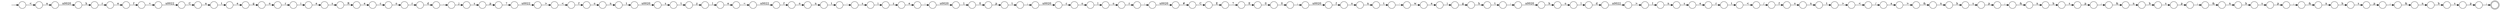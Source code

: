 digraph Automaton {
  rankdir = LR;
  0 [shape=circle,label=""];
  0 -> 127 [label="s"]
  1 [shape=circle,label=""];
  1 -> 48 [label=":"]
  2 [shape=circle,label=""];
  2 -> 13 [label="e"]
  3 [shape=circle,label=""];
  3 -> 0 [label="b"]
  4 [shape=circle,label=""];
  4 -> 114 [label="o"]
  5 [shape=circle,label=""];
  5 -> 17 [label="e"]
  6 [shape=circle,label=""];
  6 -> 124 [label="\u0022"]
  7 [shape=circle,label=""];
  7 -> 133 [label=";"]
  8 [shape=circle,label=""];
  8 -> 105 [label="E"]
  9 [shape=circle,label=""];
  9 -> 90 [label="o"]
  10 [shape=circle,label=""];
  10 -> 78 [label="n"]
  11 [shape=circle,label=""];
  11 -> 12 [label="\u0022"]
  12 [shape=circle,label=""];
  12 -> 20 [label="C"]
  13 [shape=circle,label=""];
  13 -> 74 [label=":"]
  14 [shape=circle,label=""];
  14 -> 126 [label="&"]
  15 [shape=circle,label=""];
  15 -> 53 [label="C"]
  16 [shape=circle,label=""];
  16 -> 107 [label="s"]
  17 [shape=circle,label=""];
  17 -> 64 [label="s"]
  18 [shape=circle,label=""];
  18 -> 103 [label="0"]
  19 [shape=circle,label=""];
  19 -> 82 [label="<"]
  20 [shape=circle,label=""];
  20 -> 135 [label="a"]
  21 [shape=circle,label=""];
  21 -> 116 [label="p"]
  22 [shape=circle,label=""];
  22 -> 143 [label="s"]
  23 [shape=doublecircle,label=""];
  24 [shape=circle,label=""];
  24 -> 21 [label="s"]
  25 [shape=circle,label=""];
  25 -> 81 [label="n"]
  26 [shape=circle,label=""];
  26 -> 98 [label="c"]
  27 [shape=circle,label=""];
  27 -> 59 [label=">"]
  28 [shape=circle,label=""];
  28 -> 137 [label="&"]
  29 [shape=circle,label=""];
  29 -> 39 [label="p"]
  30 [shape=circle,label=""];
  30 -> 76 [label="o"]
  31 [shape=circle,label=""];
  31 -> 42 [label="s"]
  32 [shape=circle,label=""];
  32 -> 44 [label="&"]
  33 [shape=circle,label=""];
  33 -> 31 [label="-"]
  34 [shape=circle,label=""];
  34 -> 22 [label="b"]
  35 [shape=circle,label=""];
  35 -> 69 [label="d"]
  36 [shape=circle,label=""];
  36 -> 45 [label="g"]
  37 [shape=circle,label=""];
  37 -> 29 [label="0"]
  38 [shape=circle,label=""];
  38 -> 148 [label="t"]
  39 [shape=circle,label=""];
  39 -> 122 [label="t"]
  40 [shape=circle,label=""];
  40 -> 138 [label="/"]
  41 [shape=circle,label=""];
  41 -> 80 [label="s"]
  42 [shape=circle,label=""];
  42 -> 139 [label="i"]
  43 [shape=circle,label=""];
  43 -> 141 [label="w"]
  44 [shape=circle,label=""];
  44 -> 142 [label="n"]
  45 [shape=circle,label=""];
  45 -> 67 [label="h"]
  46 [shape=circle,label=""];
  46 -> 100 [label="\u0020"]
  47 [shape=circle,label=""];
  initial [shape=plaintext,label=""];
  initial -> 47
  47 -> 58 [label="<"]
  48 [shape=circle,label=""];
  48 -> 104 [label="\u0020"]
  49 [shape=circle,label=""];
  49 -> 32 [label=";"]
  50 [shape=circle,label=""];
  50 -> 61 [label="l"]
  51 [shape=circle,label=""];
  51 -> 8 [label="7"]
  52 [shape=circle,label=""];
  52 -> 79 [label="<"]
  53 [shape=circle,label=""];
  53 -> 51 [label="E"]
  54 [shape=circle,label=""];
  54 -> 112 [label="t"]
  55 [shape=circle,label=""];
  55 -> 71 [label="f"]
  56 [shape=circle,label=""];
  56 -> 99 [label="n"]
  57 [shape=circle,label=""];
  57 -> 15 [label="#"]
  58 [shape=circle,label=""];
  58 -> 46 [label="a"]
  59 [shape=circle,label=""];
  59 -> 25 [label="I"]
  60 [shape=circle,label=""];
  60 -> 5 [label="i"]
  61 [shape=circle,label=""];
  61 -> 123 [label="o"]
  62 [shape=circle,label=""];
  62 -> 85 [label="t"]
  63 [shape=circle,label=""];
  63 -> 60 [label="r"]
  64 [shape=circle,label=""];
  64 -> 144 [label="R"]
  65 [shape=circle,label=""];
  65 -> 86 [label="e"]
  66 [shape=circle,label=""];
  66 -> 4 [label="c"]
  67 [shape=circle,label=""];
  67 -> 1 [label="t"]
  68 [shape=circle,label=""];
  68 -> 128 [label="e"]
  69 [shape=circle,label=""];
  69 -> 27 [label="\u0022"]
  70 [shape=circle,label=""];
  70 -> 132 [label="p"]
  71 [shape=circle,label=""];
  71 -> 11 [label="="]
  72 [shape=circle,label=""];
  72 -> 10 [label="&"]
  73 [shape=circle,label=""];
  73 -> 65 [label="l"]
  74 [shape=circle,label=""];
  74 -> 118 [label="\u0020"]
  75 [shape=circle,label=""];
  75 -> 131 [label="."]
  76 [shape=circle,label=""];
  76 -> 35 [label="l"]
  77 [shape=circle,label=""];
  77 -> 109 [label="b"]
  78 [shape=circle,label=""];
  78 -> 16 [label="b"]
  79 [shape=circle,label=""];
  79 -> 149 [label="/"]
  80 [shape=circle,label=""];
  80 -> 106 [label="p"]
  81 [shape=circle,label=""];
  81 -> 68 [label="s"]
  82 [shape=circle,label=""];
  82 -> 9 [label="f"]
  83 [shape=circle,label=""];
  83 -> 145 [label="s"]
  84 [shape=circle,label=""];
  84 -> 115 [label="\u0020"]
  85 [shape=circle,label=""];
  85 -> 113 [label="\u0020"]
  86 [shape=circle,label=""];
  86 -> 119 [label="="]
  87 [shape=circle,label=""];
  87 -> 40 [label="<"]
  88 [shape=circle,label=""];
  88 -> 63 [label="o"]
  89 [shape=circle,label=""];
  89 -> 97 [label="r"]
  90 [shape=circle,label=""];
  90 -> 62 [label="n"]
  91 [shape=circle,label=""];
  91 -> 24 [label="b"]
  92 [shape=circle,label=""];
  92 -> 121 [label="o"]
  93 [shape=circle,label=""];
  93 -> 26 [label="\u0020"]
  94 [shape=circle,label=""];
  94 -> 38 [label="n"]
  95 [shape=circle,label=""];
  95 -> 88 [label="g"]
  96 [shape=circle,label=""];
  96 -> 72 [label=">"]
  97 [shape=circle,label=""];
  97 -> 55 [label="e"]
  98 [shape=circle,label=""];
  98 -> 50 [label="o"]
  99 [shape=circle,label=""];
  99 -> 33 [label="t"]
  100 [shape=circle,label=""];
  100 -> 89 [label="h"]
  101 [shape=circle,label=""];
  101 -> 95 [label="e"]
  102 [shape=circle,label=""];
  102 -> 3 [label="n"]
  103 [shape=circle,label=""];
  103 -> 84 [label=";"]
  104 [shape=circle,label=""];
  104 -> 30 [label="b"]
  105 [shape=circle,label=""];
  105 -> 18 [label="0"]
  106 [shape=circle,label=""];
  106 -> 6 [label="?"]
  107 [shape=circle,label=""];
  107 -> 7 [label="p"]
  108 [shape=circle,label=""];
  108 -> 56 [label="o"]
  109 [shape=circle,label=""];
  109 -> 70 [label="s"]
  110 [shape=circle,label=""];
  110 -> 36 [label="i"]
  111 [shape=circle,label=""];
  111 -> 120 [label=":"]
  112 [shape=circle,label=""];
  112 -> 73 [label="y"]
  113 [shape=circle,label=""];
  113 -> 54 [label="s"]
  114 [shape=circle,label=""];
  114 -> 129 [label="r"]
  115 [shape=circle,label=""];
  115 -> 92 [label="f"]
  116 [shape=circle,label=""];
  116 -> 146 [label=";"]
  117 [shape=circle,label=""];
  117 -> 108 [label="f"]
  118 [shape=circle,label=""];
  118 -> 37 [label="1"]
  119 [shape=circle,label=""];
  119 -> 117 [label="\u0022"]
  120 [shape=circle,label=""];
  120 -> 57 [label="\u0020"]
  121 [shape=circle,label=""];
  121 -> 125 [label="n"]
  122 [shape=circle,label=""];
  122 -> 93 [label=";"]
  123 [shape=circle,label=""];
  123 -> 111 [label="r"]
  124 [shape=circle,label=""];
  124 -> 19 [label=">"]
  125 [shape=circle,label=""];
  125 -> 130 [label="t"]
  126 [shape=circle,label=""];
  126 -> 91 [label="n"]
  127 [shape=circle,label=""];
  127 -> 134 [label="p"]
  128 [shape=circle,label=""];
  128 -> 147 [label="r"]
  129 [shape=circle,label=""];
  129 -> 75 [label="d"]
  130 [shape=circle,label=""];
  130 -> 43 [label="-"]
  131 [shape=circle,label=""];
  131 -> 41 [label="j"]
  132 [shape=circle,label=""];
  132 -> 28 [label=";"]
  133 [shape=circle,label=""];
  133 -> 102 [label="&"]
  134 [shape=circle,label=""];
  134 -> 14 [label=";"]
  135 [shape=circle,label=""];
  135 -> 101 [label="t"]
  136 [shape=circle,label=""];
  136 -> 23 [label=";"]
  137 [shape=circle,label=""];
  137 -> 34 [label="n"]
  138 [shape=circle,label=""];
  138 -> 140 [label="f"]
  139 [shape=circle,label=""];
  139 -> 2 [label="z"]
  140 [shape=circle,label=""];
  140 -> 94 [label="o"]
  141 [shape=circle,label=""];
  141 -> 110 [label="e"]
  142 [shape=circle,label=""];
  142 -> 83 [label="b"]
  143 [shape=circle,label=""];
  143 -> 49 [label="p"]
  144 [shape=circle,label=""];
  144 -> 66 [label="e"]
  145 [shape=circle,label=""];
  145 -> 136 [label="p"]
  146 [shape=circle,label=""];
  146 -> 150 [label="&"]
  147 [shape=circle,label=""];
  147 -> 87 [label="t"]
  148 [shape=circle,label=""];
  148 -> 52 [label=">"]
  149 [shape=circle,label=""];
  149 -> 96 [label="a"]
  150 [shape=circle,label=""];
  150 -> 77 [label="n"]
}

